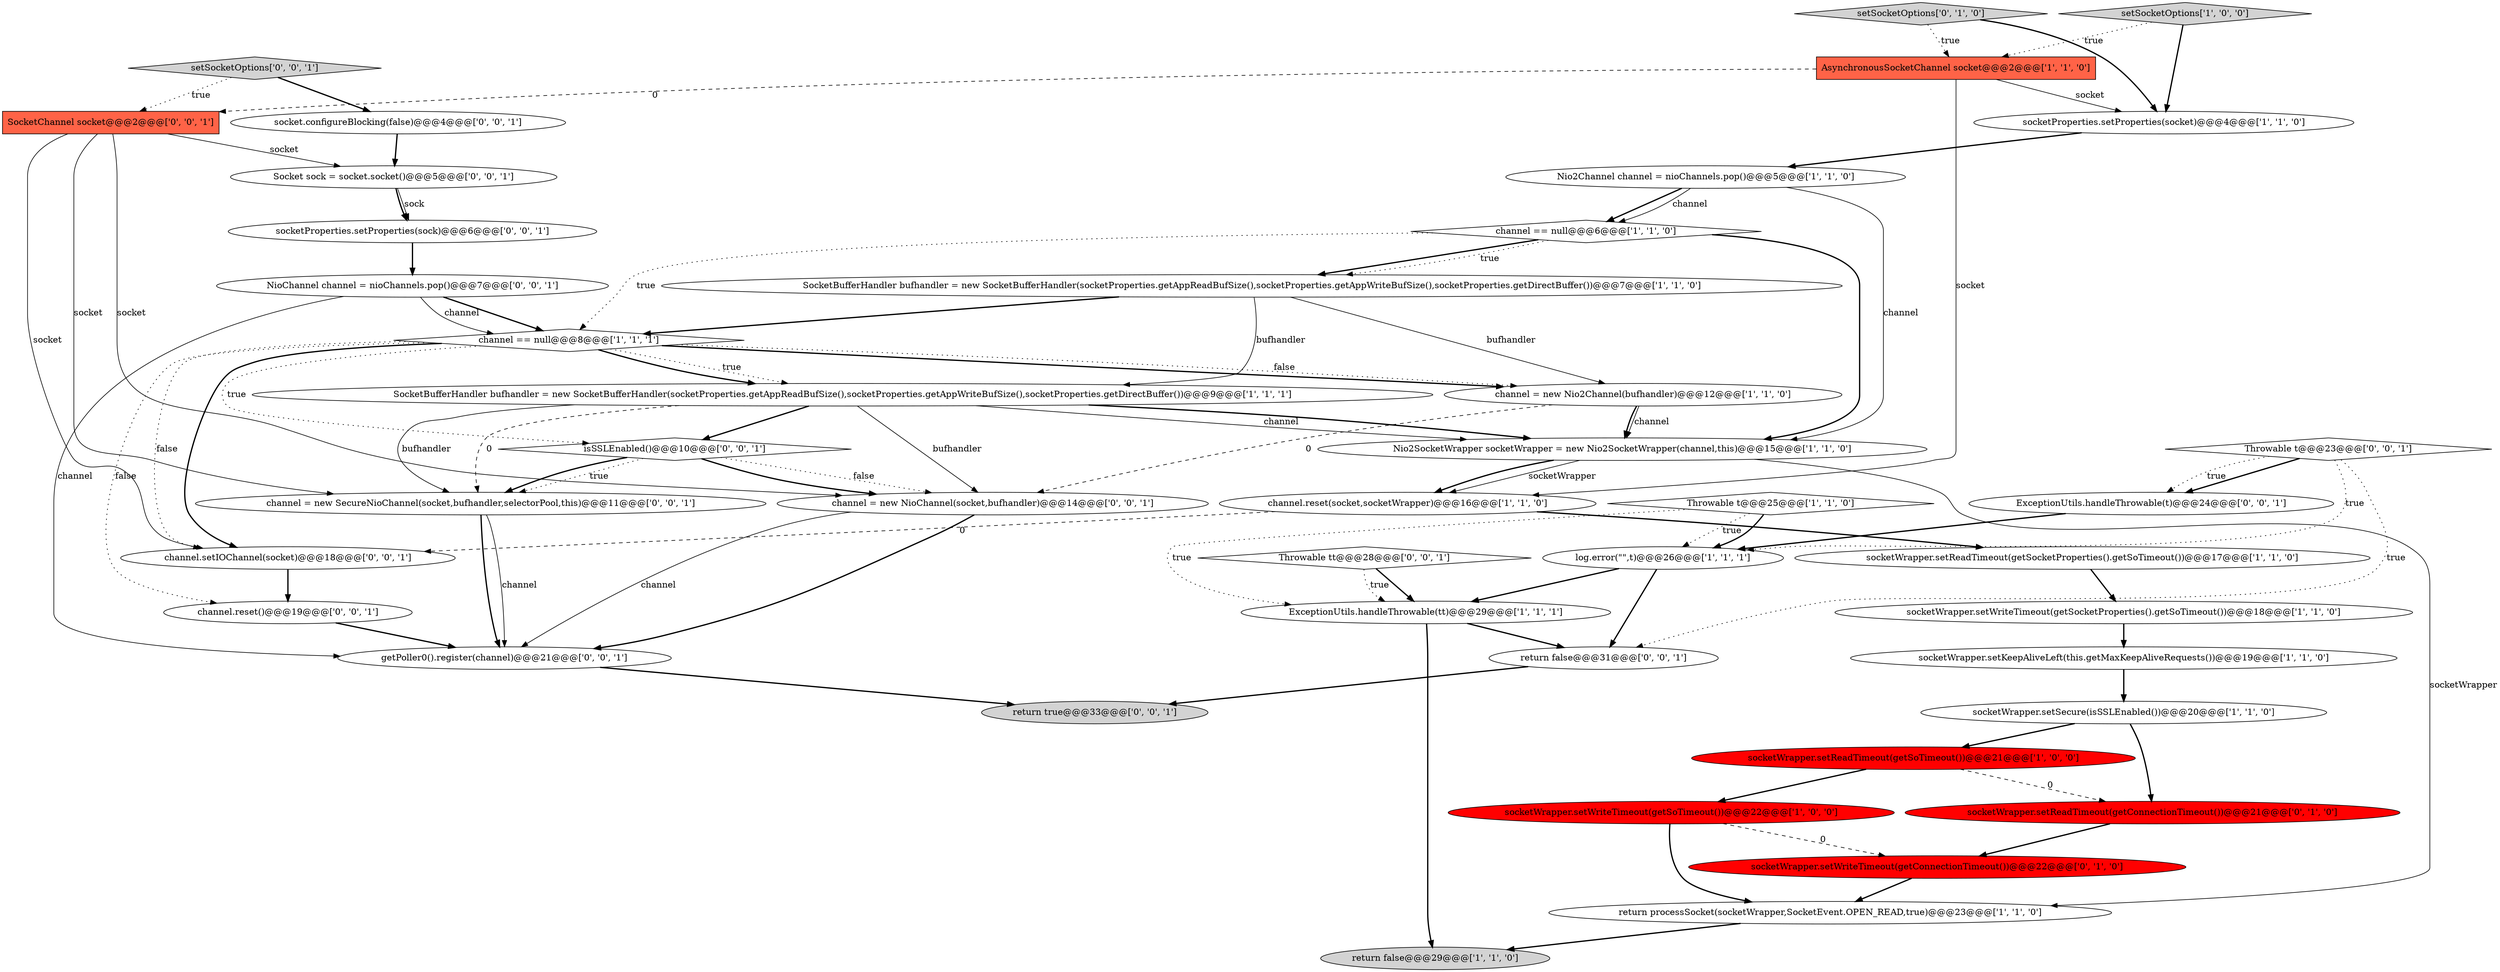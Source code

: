 digraph {
28 [style = filled, label = "return true@@@33@@@['0', '0', '1']", fillcolor = lightgray, shape = ellipse image = "AAA0AAABBB3BBB"];
29 [style = filled, label = "NioChannel channel = nioChannels.pop()@@@7@@@['0', '0', '1']", fillcolor = white, shape = ellipse image = "AAA0AAABBB3BBB"];
1 [style = filled, label = "Nio2SocketWrapper socketWrapper = new Nio2SocketWrapper(channel,this)@@@15@@@['1', '1', '0']", fillcolor = white, shape = ellipse image = "AAA0AAABBB1BBB"];
2 [style = filled, label = "Throwable t@@@25@@@['1', '1', '0']", fillcolor = white, shape = diamond image = "AAA0AAABBB1BBB"];
30 [style = filled, label = "return false@@@31@@@['0', '0', '1']", fillcolor = white, shape = ellipse image = "AAA0AAABBB3BBB"];
3 [style = filled, label = "setSocketOptions['1', '0', '0']", fillcolor = lightgray, shape = diamond image = "AAA0AAABBB1BBB"];
40 [style = filled, label = "Throwable t@@@23@@@['0', '0', '1']", fillcolor = white, shape = diamond image = "AAA0AAABBB3BBB"];
26 [style = filled, label = "socketProperties.setProperties(sock)@@@6@@@['0', '0', '1']", fillcolor = white, shape = ellipse image = "AAA0AAABBB3BBB"];
41 [style = filled, label = "isSSLEnabled()@@@10@@@['0', '0', '1']", fillcolor = white, shape = diamond image = "AAA0AAABBB3BBB"];
4 [style = filled, label = "Nio2Channel channel = nioChannels.pop()@@@5@@@['1', '1', '0']", fillcolor = white, shape = ellipse image = "AAA0AAABBB1BBB"];
25 [style = filled, label = "channel = new SecureNioChannel(socket,bufhandler,selectorPool,this)@@@11@@@['0', '0', '1']", fillcolor = white, shape = ellipse image = "AAA0AAABBB3BBB"];
10 [style = filled, label = "SocketBufferHandler bufhandler = new SocketBufferHandler(socketProperties.getAppReadBufSize(),socketProperties.getAppWriteBufSize(),socketProperties.getDirectBuffer())@@@9@@@['1', '1', '1']", fillcolor = white, shape = ellipse image = "AAA0AAABBB1BBB"];
0 [style = filled, label = "channel == null@@@8@@@['1', '1', '1']", fillcolor = white, shape = diamond image = "AAA0AAABBB1BBB"];
18 [style = filled, label = "socketWrapper.setKeepAliveLeft(this.getMaxKeepAliveRequests())@@@19@@@['1', '1', '0']", fillcolor = white, shape = ellipse image = "AAA0AAABBB1BBB"];
23 [style = filled, label = "socketWrapper.setReadTimeout(getConnectionTimeout())@@@21@@@['0', '1', '0']", fillcolor = red, shape = ellipse image = "AAA1AAABBB2BBB"];
5 [style = filled, label = "socketWrapper.setWriteTimeout(getSocketProperties().getSoTimeout())@@@18@@@['1', '1', '0']", fillcolor = white, shape = ellipse image = "AAA0AAABBB1BBB"];
34 [style = filled, label = "Throwable tt@@@28@@@['0', '0', '1']", fillcolor = white, shape = diamond image = "AAA0AAABBB3BBB"];
38 [style = filled, label = "channel.reset()@@@19@@@['0', '0', '1']", fillcolor = white, shape = ellipse image = "AAA0AAABBB3BBB"];
16 [style = filled, label = "socketWrapper.setWriteTimeout(getSoTimeout())@@@22@@@['1', '0', '0']", fillcolor = red, shape = ellipse image = "AAA1AAABBB1BBB"];
19 [style = filled, label = "socketWrapper.setReadTimeout(getSocketProperties().getSoTimeout())@@@17@@@['1', '1', '0']", fillcolor = white, shape = ellipse image = "AAA0AAABBB1BBB"];
17 [style = filled, label = "return false@@@29@@@['1', '1', '0']", fillcolor = lightgray, shape = ellipse image = "AAA0AAABBB1BBB"];
20 [style = filled, label = "return processSocket(socketWrapper,SocketEvent.OPEN_READ,true)@@@23@@@['1', '1', '0']", fillcolor = white, shape = ellipse image = "AAA0AAABBB1BBB"];
32 [style = filled, label = "channel.setIOChannel(socket)@@@18@@@['0', '0', '1']", fillcolor = white, shape = ellipse image = "AAA0AAABBB3BBB"];
7 [style = filled, label = "AsynchronousSocketChannel socket@@@2@@@['1', '1', '0']", fillcolor = tomato, shape = box image = "AAA0AAABBB1BBB"];
35 [style = filled, label = "setSocketOptions['0', '0', '1']", fillcolor = lightgray, shape = diamond image = "AAA0AAABBB3BBB"];
12 [style = filled, label = "socketWrapper.setReadTimeout(getSoTimeout())@@@21@@@['1', '0', '0']", fillcolor = red, shape = ellipse image = "AAA1AAABBB1BBB"];
15 [style = filled, label = "channel == null@@@6@@@['1', '1', '0']", fillcolor = white, shape = diamond image = "AAA0AAABBB1BBB"];
31 [style = filled, label = "SocketChannel socket@@@2@@@['0', '0', '1']", fillcolor = tomato, shape = box image = "AAA0AAABBB3BBB"];
9 [style = filled, label = "socketProperties.setProperties(socket)@@@4@@@['1', '1', '0']", fillcolor = white, shape = ellipse image = "AAA0AAABBB1BBB"];
36 [style = filled, label = "socket.configureBlocking(false)@@@4@@@['0', '0', '1']", fillcolor = white, shape = ellipse image = "AAA0AAABBB3BBB"];
8 [style = filled, label = "channel.reset(socket,socketWrapper)@@@16@@@['1', '1', '0']", fillcolor = white, shape = ellipse image = "AAA0AAABBB1BBB"];
37 [style = filled, label = "getPoller0().register(channel)@@@21@@@['0', '0', '1']", fillcolor = white, shape = ellipse image = "AAA0AAABBB3BBB"];
22 [style = filled, label = "socketWrapper.setWriteTimeout(getConnectionTimeout())@@@22@@@['0', '1', '0']", fillcolor = red, shape = ellipse image = "AAA1AAABBB2BBB"];
11 [style = filled, label = "channel = new Nio2Channel(bufhandler)@@@12@@@['1', '1', '0']", fillcolor = white, shape = ellipse image = "AAA0AAABBB1BBB"];
13 [style = filled, label = "SocketBufferHandler bufhandler = new SocketBufferHandler(socketProperties.getAppReadBufSize(),socketProperties.getAppWriteBufSize(),socketProperties.getDirectBuffer())@@@7@@@['1', '1', '0']", fillcolor = white, shape = ellipse image = "AAA0AAABBB1BBB"];
14 [style = filled, label = "socketWrapper.setSecure(isSSLEnabled())@@@20@@@['1', '1', '0']", fillcolor = white, shape = ellipse image = "AAA0AAABBB1BBB"];
33 [style = filled, label = "ExceptionUtils.handleThrowable(t)@@@24@@@['0', '0', '1']", fillcolor = white, shape = ellipse image = "AAA0AAABBB3BBB"];
24 [style = filled, label = "setSocketOptions['0', '1', '0']", fillcolor = lightgray, shape = diamond image = "AAA0AAABBB2BBB"];
21 [style = filled, label = "log.error(\"\",t)@@@26@@@['1', '1', '1']", fillcolor = white, shape = ellipse image = "AAA0AAABBB1BBB"];
39 [style = filled, label = "Socket sock = socket.socket()@@@5@@@['0', '0', '1']", fillcolor = white, shape = ellipse image = "AAA0AAABBB3BBB"];
27 [style = filled, label = "channel = new NioChannel(socket,bufhandler)@@@14@@@['0', '0', '1']", fillcolor = white, shape = ellipse image = "AAA0AAABBB3BBB"];
6 [style = filled, label = "ExceptionUtils.handleThrowable(tt)@@@29@@@['1', '1', '1']", fillcolor = white, shape = ellipse image = "AAA0AAABBB1BBB"];
37->28 [style = bold, label=""];
10->27 [style = solid, label="bufhandler"];
4->15 [style = bold, label=""];
31->25 [style = solid, label="socket"];
29->0 [style = bold, label=""];
8->32 [style = dashed, label="0"];
21->30 [style = bold, label=""];
10->41 [style = bold, label=""];
0->32 [style = dotted, label="false"];
19->5 [style = bold, label=""];
10->1 [style = solid, label="channel"];
23->22 [style = bold, label=""];
30->28 [style = bold, label=""];
1->20 [style = solid, label="socketWrapper"];
3->7 [style = dotted, label="true"];
15->13 [style = bold, label=""];
29->0 [style = solid, label="channel"];
10->25 [style = solid, label="bufhandler"];
11->1 [style = solid, label="channel"];
0->10 [style = dotted, label="true"];
40->30 [style = dotted, label="true"];
2->21 [style = dotted, label="true"];
39->26 [style = bold, label=""];
15->13 [style = dotted, label="true"];
39->26 [style = solid, label="sock"];
13->11 [style = solid, label="bufhandler"];
22->20 [style = bold, label=""];
38->37 [style = bold, label=""];
25->37 [style = bold, label=""];
2->21 [style = bold, label=""];
13->10 [style = solid, label="bufhandler"];
0->38 [style = dotted, label="false"];
10->1 [style = bold, label=""];
16->20 [style = bold, label=""];
0->41 [style = dotted, label="true"];
4->15 [style = solid, label="channel"];
4->1 [style = solid, label="channel"];
24->7 [style = dotted, label="true"];
13->0 [style = bold, label=""];
16->22 [style = dashed, label="0"];
6->17 [style = bold, label=""];
31->27 [style = solid, label="socket"];
1->8 [style = solid, label="socketWrapper"];
1->8 [style = bold, label=""];
41->27 [style = bold, label=""];
12->23 [style = dashed, label="0"];
7->31 [style = dashed, label="0"];
7->9 [style = solid, label="socket"];
41->25 [style = dotted, label="true"];
31->39 [style = solid, label="socket"];
0->11 [style = bold, label=""];
5->18 [style = bold, label=""];
15->0 [style = dotted, label="true"];
35->31 [style = dotted, label="true"];
36->39 [style = bold, label=""];
3->9 [style = bold, label=""];
27->37 [style = bold, label=""];
40->33 [style = bold, label=""];
0->11 [style = dotted, label="false"];
14->23 [style = bold, label=""];
2->6 [style = dotted, label="true"];
27->37 [style = solid, label="channel"];
31->32 [style = solid, label="socket"];
41->27 [style = dotted, label="false"];
11->27 [style = dashed, label="0"];
0->32 [style = bold, label=""];
10->25 [style = dashed, label="0"];
24->9 [style = bold, label=""];
15->1 [style = bold, label=""];
20->17 [style = bold, label=""];
7->8 [style = solid, label="socket"];
40->33 [style = dotted, label="true"];
21->6 [style = bold, label=""];
11->1 [style = bold, label=""];
8->19 [style = bold, label=""];
26->29 [style = bold, label=""];
9->4 [style = bold, label=""];
40->21 [style = dotted, label="true"];
29->37 [style = solid, label="channel"];
12->16 [style = bold, label=""];
32->38 [style = bold, label=""];
0->10 [style = bold, label=""];
14->12 [style = bold, label=""];
34->6 [style = bold, label=""];
34->6 [style = dotted, label="true"];
25->37 [style = solid, label="channel"];
41->25 [style = bold, label=""];
35->36 [style = bold, label=""];
33->21 [style = bold, label=""];
18->14 [style = bold, label=""];
6->30 [style = bold, label=""];
}
